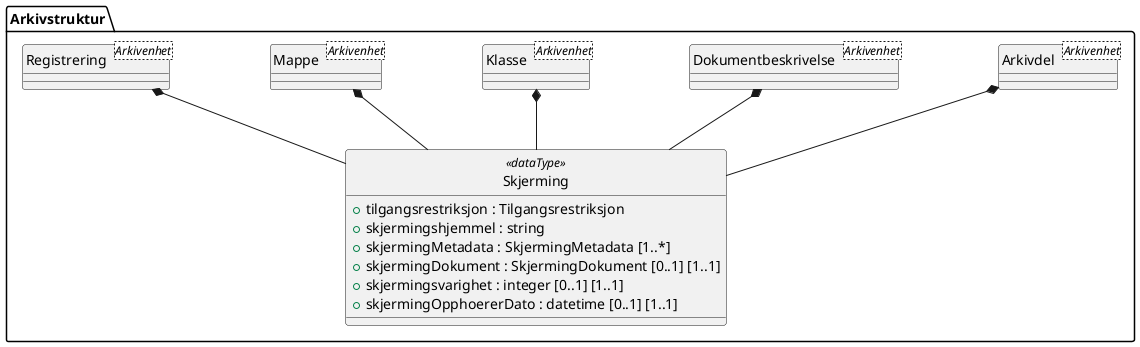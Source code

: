 @startuml
skinparam nodesep 100
hide circle
class Arkivstruktur.Skjerming <<dataType>> {
  +tilgangsrestriksjon : Tilgangsrestriksjon
  +skjermingshjemmel : string
  +skjermingMetadata : SkjermingMetadata [1..*]
  +skjermingDokument : SkjermingDokument [0..1] [1..1]
  +skjermingsvarighet : integer [0..1] [1..1]
  +skjermingOpphoererDato : datetime [0..1] [1..1]
}
class Arkivstruktur.Arkivdel <Arkivenhet> {
}
Arkivstruktur.Arkivdel *-- Arkivstruktur.Skjerming
class Arkivstruktur.Dokumentbeskrivelse <Arkivenhet> {
}
Arkivstruktur.Dokumentbeskrivelse *-- Arkivstruktur.Skjerming
class Arkivstruktur.Klasse <Arkivenhet> {
}
Arkivstruktur.Klasse *-- Arkivstruktur.Skjerming
class Arkivstruktur.Mappe <Arkivenhet> {
}
Arkivstruktur.Mappe *-- Arkivstruktur.Skjerming
class Arkivstruktur.Registrering <Arkivenhet> {
}
Arkivstruktur.Registrering *-- Arkivstruktur.Skjerming
@enduml
